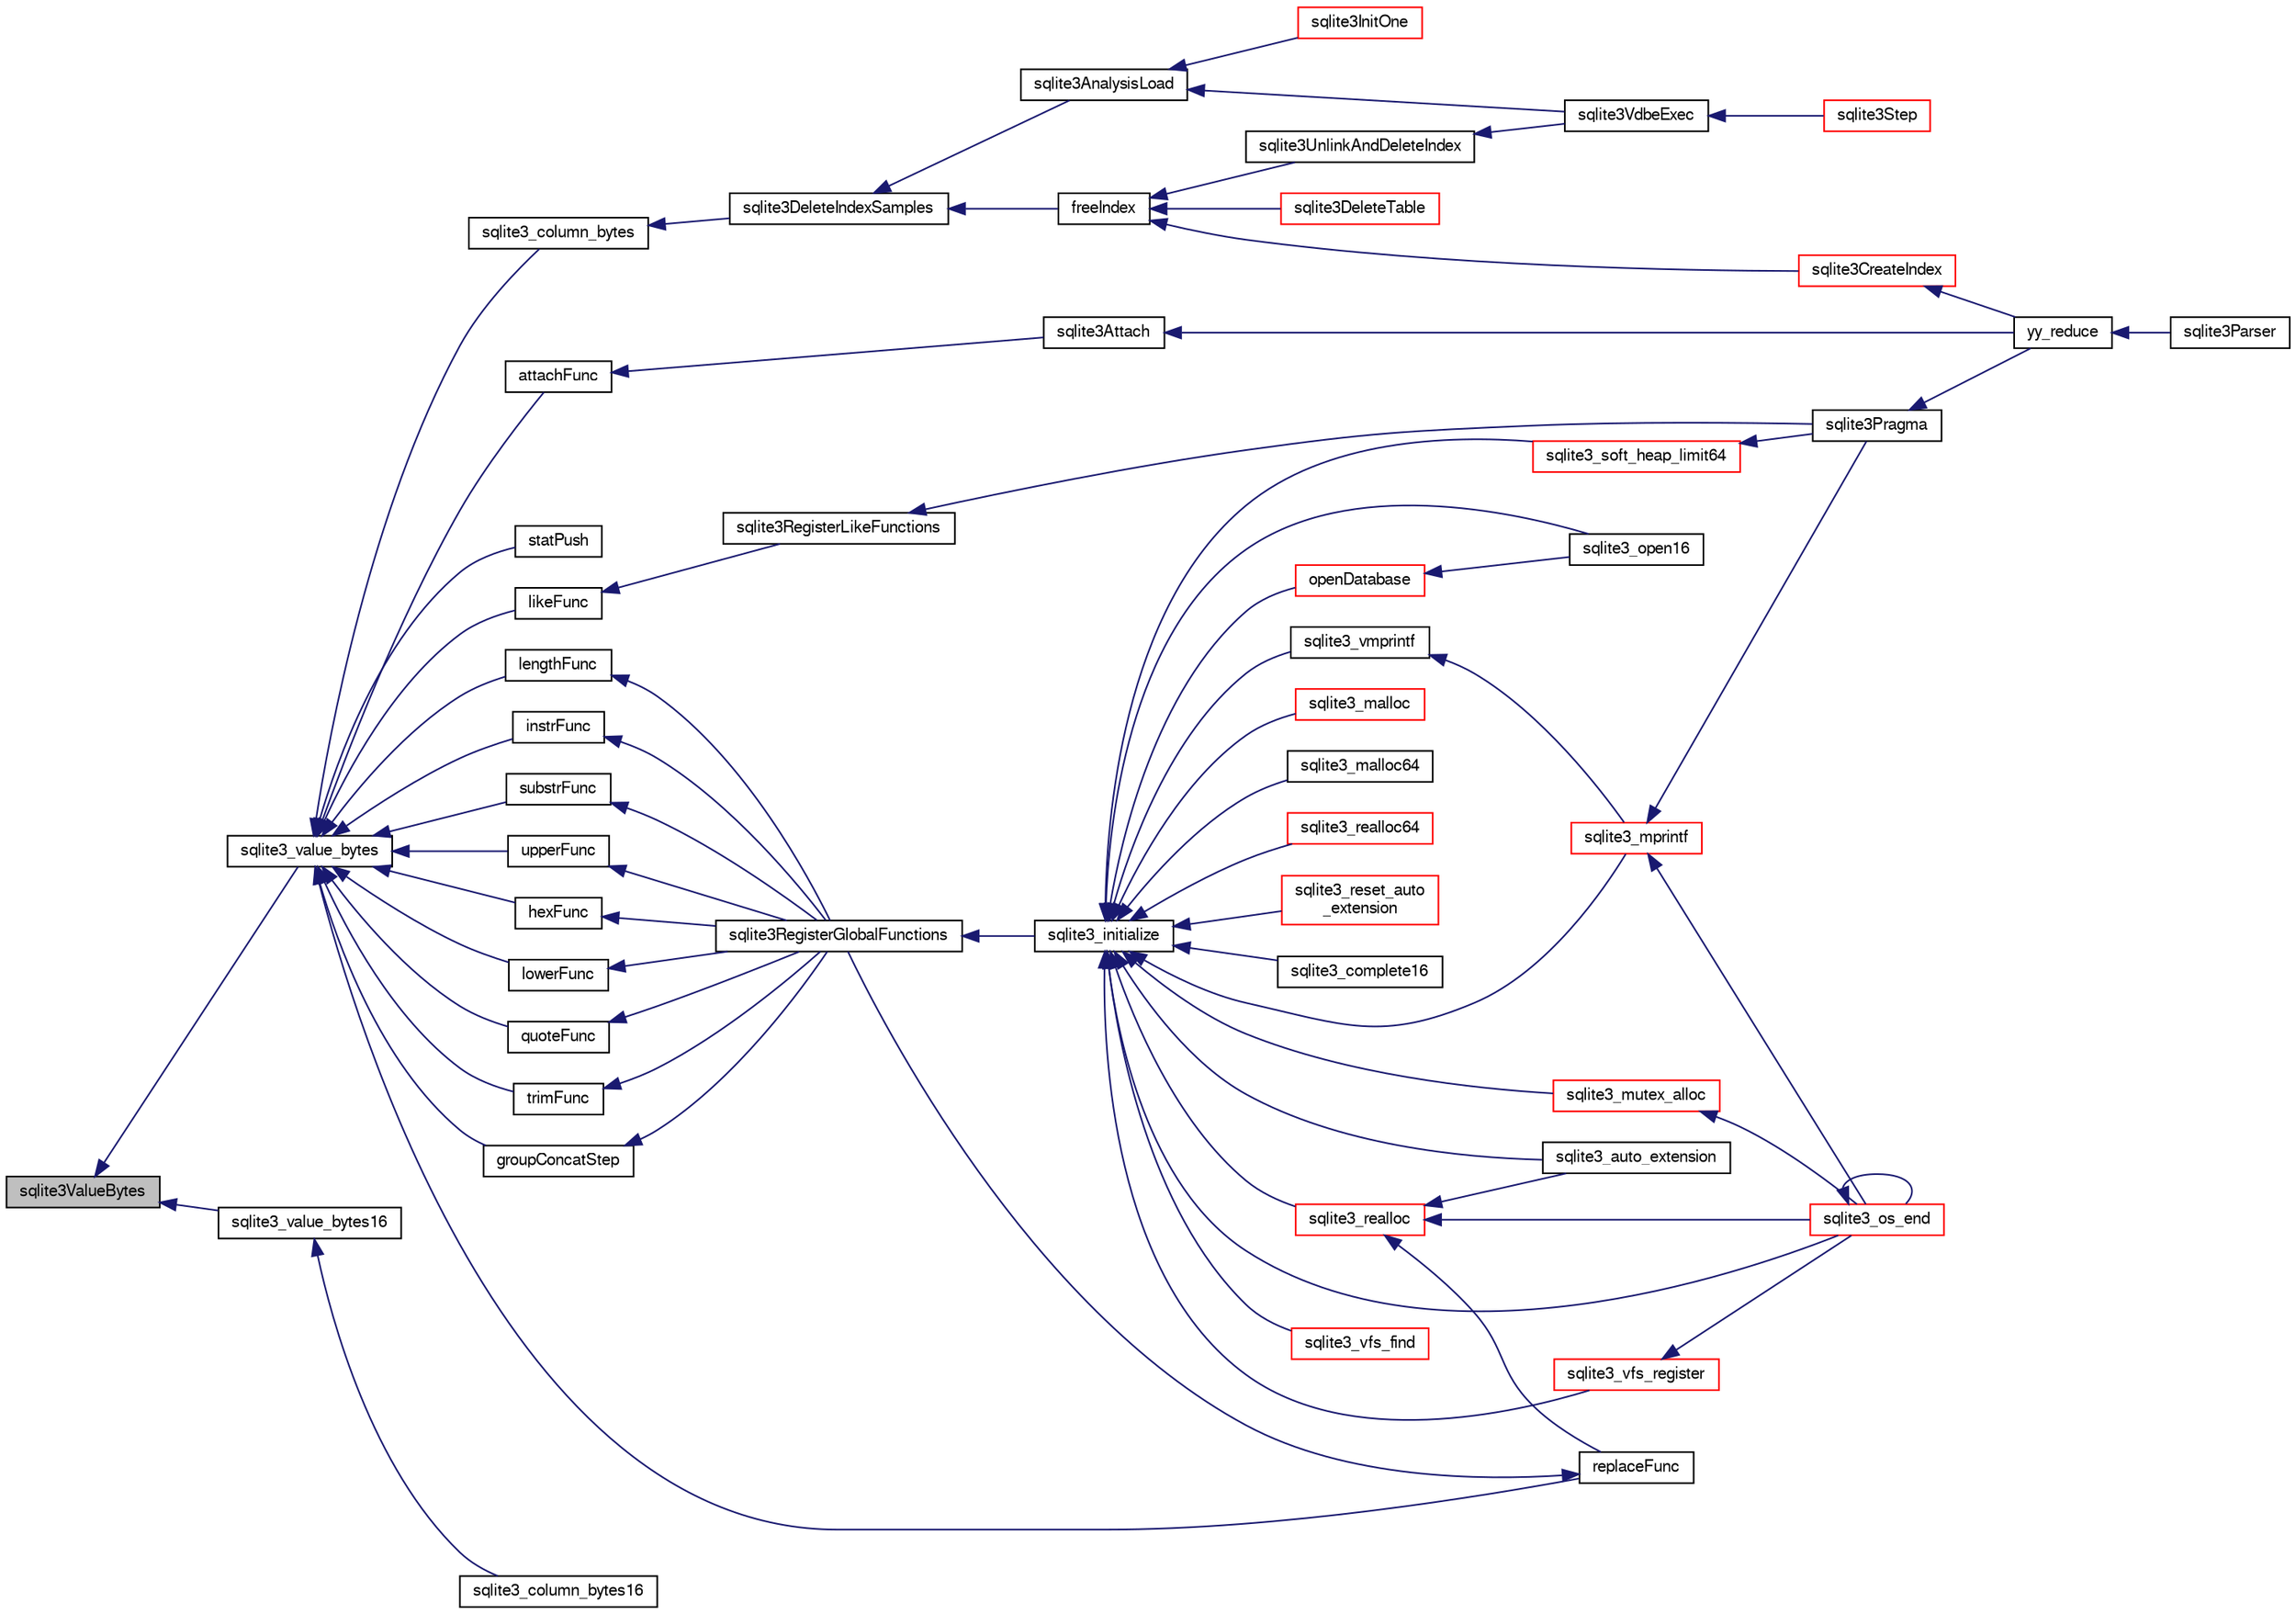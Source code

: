 digraph "sqlite3ValueBytes"
{
  edge [fontname="FreeSans",fontsize="10",labelfontname="FreeSans",labelfontsize="10"];
  node [fontname="FreeSans",fontsize="10",shape=record];
  rankdir="LR";
  Node736333 [label="sqlite3ValueBytes",height=0.2,width=0.4,color="black", fillcolor="grey75", style="filled", fontcolor="black"];
  Node736333 -> Node736334 [dir="back",color="midnightblue",fontsize="10",style="solid",fontname="FreeSans"];
  Node736334 [label="sqlite3_value_bytes",height=0.2,width=0.4,color="black", fillcolor="white", style="filled",URL="$sqlite3_8h.html#aee6da873358a81b4bbbe1284f157b146"];
  Node736334 -> Node736335 [dir="back",color="midnightblue",fontsize="10",style="solid",fontname="FreeSans"];
  Node736335 [label="sqlite3_column_bytes",height=0.2,width=0.4,color="black", fillcolor="white", style="filled",URL="$sqlite3_8h.html#a001421375b25195e3f80871dcb1be172"];
  Node736335 -> Node736336 [dir="back",color="midnightblue",fontsize="10",style="solid",fontname="FreeSans"];
  Node736336 [label="sqlite3DeleteIndexSamples",height=0.2,width=0.4,color="black", fillcolor="white", style="filled",URL="$sqlite3_8c.html#aaeda0302fbf61397ec009f65bed047ef"];
  Node736336 -> Node736337 [dir="back",color="midnightblue",fontsize="10",style="solid",fontname="FreeSans"];
  Node736337 [label="sqlite3AnalysisLoad",height=0.2,width=0.4,color="black", fillcolor="white", style="filled",URL="$sqlite3_8c.html#a48a2301c27e1d3d68708b9b8761b5a01"];
  Node736337 -> Node736338 [dir="back",color="midnightblue",fontsize="10",style="solid",fontname="FreeSans"];
  Node736338 [label="sqlite3VdbeExec",height=0.2,width=0.4,color="black", fillcolor="white", style="filled",URL="$sqlite3_8c.html#a8ce40a614bdc56719c4d642b1e4dfb21"];
  Node736338 -> Node736339 [dir="back",color="midnightblue",fontsize="10",style="solid",fontname="FreeSans"];
  Node736339 [label="sqlite3Step",height=0.2,width=0.4,color="red", fillcolor="white", style="filled",URL="$sqlite3_8c.html#a3f2872e873e2758a4beedad1d5113554"];
  Node736337 -> Node736363 [dir="back",color="midnightblue",fontsize="10",style="solid",fontname="FreeSans"];
  Node736363 [label="sqlite3InitOne",height=0.2,width=0.4,color="red", fillcolor="white", style="filled",URL="$sqlite3_8c.html#ac4318b25df65269906b0379251fe9b85"];
  Node736336 -> Node736473 [dir="back",color="midnightblue",fontsize="10",style="solid",fontname="FreeSans"];
  Node736473 [label="freeIndex",height=0.2,width=0.4,color="black", fillcolor="white", style="filled",URL="$sqlite3_8c.html#a00907c99c18d5bcb9d0b38c077146c31"];
  Node736473 -> Node736474 [dir="back",color="midnightblue",fontsize="10",style="solid",fontname="FreeSans"];
  Node736474 [label="sqlite3UnlinkAndDeleteIndex",height=0.2,width=0.4,color="black", fillcolor="white", style="filled",URL="$sqlite3_8c.html#a889f2dcb438c56db37a6d61e9f25e244"];
  Node736474 -> Node736338 [dir="back",color="midnightblue",fontsize="10",style="solid",fontname="FreeSans"];
  Node736473 -> Node736475 [dir="back",color="midnightblue",fontsize="10",style="solid",fontname="FreeSans"];
  Node736475 [label="sqlite3DeleteTable",height=0.2,width=0.4,color="red", fillcolor="white", style="filled",URL="$sqlite3_8c.html#a7fd3d507375a381a3807f92735318973"];
  Node736473 -> Node736376 [dir="back",color="midnightblue",fontsize="10",style="solid",fontname="FreeSans"];
  Node736376 [label="sqlite3CreateIndex",height=0.2,width=0.4,color="red", fillcolor="white", style="filled",URL="$sqlite3_8c.html#a8dbe5e590ab6c58a8c45f34f7c81e825"];
  Node736376 -> Node736367 [dir="back",color="midnightblue",fontsize="10",style="solid",fontname="FreeSans"];
  Node736367 [label="yy_reduce",height=0.2,width=0.4,color="black", fillcolor="white", style="filled",URL="$sqlite3_8c.html#a7c419a9b25711c666a9a2449ef377f14"];
  Node736367 -> Node736368 [dir="back",color="midnightblue",fontsize="10",style="solid",fontname="FreeSans"];
  Node736368 [label="sqlite3Parser",height=0.2,width=0.4,color="black", fillcolor="white", style="filled",URL="$sqlite3_8c.html#a0327d71a5fabe0b6a343d78a2602e72a"];
  Node736334 -> Node736597 [dir="back",color="midnightblue",fontsize="10",style="solid",fontname="FreeSans"];
  Node736597 [label="statPush",height=0.2,width=0.4,color="black", fillcolor="white", style="filled",URL="$sqlite3_8c.html#ae0137bd338f850e7fa8e62bbcedd14a9"];
  Node736334 -> Node736365 [dir="back",color="midnightblue",fontsize="10",style="solid",fontname="FreeSans"];
  Node736365 [label="attachFunc",height=0.2,width=0.4,color="black", fillcolor="white", style="filled",URL="$sqlite3_8c.html#a69cb751a7da501b9a0aa37e0d7c3eaf7"];
  Node736365 -> Node736366 [dir="back",color="midnightblue",fontsize="10",style="solid",fontname="FreeSans"];
  Node736366 [label="sqlite3Attach",height=0.2,width=0.4,color="black", fillcolor="white", style="filled",URL="$sqlite3_8c.html#ae0907fe0b43cc1b4c7e6a16213e8546f"];
  Node736366 -> Node736367 [dir="back",color="midnightblue",fontsize="10",style="solid",fontname="FreeSans"];
  Node736334 -> Node736598 [dir="back",color="midnightblue",fontsize="10",style="solid",fontname="FreeSans"];
  Node736598 [label="lengthFunc",height=0.2,width=0.4,color="black", fillcolor="white", style="filled",URL="$sqlite3_8c.html#affdabf006c37c26a1c3e325badb83546"];
  Node736598 -> Node736599 [dir="back",color="midnightblue",fontsize="10",style="solid",fontname="FreeSans"];
  Node736599 [label="sqlite3RegisterGlobalFunctions",height=0.2,width=0.4,color="black", fillcolor="white", style="filled",URL="$sqlite3_8c.html#a9f75bd111010f29e1b8d74344473c4ec"];
  Node736599 -> Node736600 [dir="back",color="midnightblue",fontsize="10",style="solid",fontname="FreeSans"];
  Node736600 [label="sqlite3_initialize",height=0.2,width=0.4,color="black", fillcolor="white", style="filled",URL="$sqlite3_8h.html#ab0c0ee2d5d4cf8b28e9572296a8861df"];
  Node736600 -> Node736601 [dir="back",color="midnightblue",fontsize="10",style="solid",fontname="FreeSans"];
  Node736601 [label="sqlite3_vfs_find",height=0.2,width=0.4,color="red", fillcolor="white", style="filled",URL="$sqlite3_8h.html#ac201a26de3dfa1d6deb8069eb8d95627"];
  Node736600 -> Node736749 [dir="back",color="midnightblue",fontsize="10",style="solid",fontname="FreeSans"];
  Node736749 [label="sqlite3_vfs_register",height=0.2,width=0.4,color="red", fillcolor="white", style="filled",URL="$sqlite3_8h.html#a7184b289ccd4c4c7200589137d88c4ae"];
  Node736749 -> Node736607 [dir="back",color="midnightblue",fontsize="10",style="solid",fontname="FreeSans"];
  Node736607 [label="sqlite3_os_end",height=0.2,width=0.4,color="red", fillcolor="white", style="filled",URL="$sqlite3_8h.html#a2288c95881ecca13d994e42b6a958906"];
  Node736607 -> Node736607 [dir="back",color="midnightblue",fontsize="10",style="solid",fontname="FreeSans"];
  Node736600 -> Node736752 [dir="back",color="midnightblue",fontsize="10",style="solid",fontname="FreeSans"];
  Node736752 [label="sqlite3_mutex_alloc",height=0.2,width=0.4,color="red", fillcolor="white", style="filled",URL="$sqlite3_8h.html#aa3f89418cd18e99596435c958b29b650"];
  Node736752 -> Node736607 [dir="back",color="midnightblue",fontsize="10",style="solid",fontname="FreeSans"];
  Node736600 -> Node736825 [dir="back",color="midnightblue",fontsize="10",style="solid",fontname="FreeSans"];
  Node736825 [label="sqlite3_soft_heap_limit64",height=0.2,width=0.4,color="red", fillcolor="white", style="filled",URL="$sqlite3_8h.html#ab37b3a4d1652e3acb2c43d1252e6b852"];
  Node736825 -> Node736415 [dir="back",color="midnightblue",fontsize="10",style="solid",fontname="FreeSans"];
  Node736415 [label="sqlite3Pragma",height=0.2,width=0.4,color="black", fillcolor="white", style="filled",URL="$sqlite3_8c.html#a111391370f58f8e6a6eca51fd34d62ed"];
  Node736415 -> Node736367 [dir="back",color="midnightblue",fontsize="10",style="solid",fontname="FreeSans"];
  Node736600 -> Node736827 [dir="back",color="midnightblue",fontsize="10",style="solid",fontname="FreeSans"];
  Node736827 [label="sqlite3_malloc",height=0.2,width=0.4,color="red", fillcolor="white", style="filled",URL="$sqlite3_8h.html#a510e31845345737f17d86ce0b2328356"];
  Node736600 -> Node737088 [dir="back",color="midnightblue",fontsize="10",style="solid",fontname="FreeSans"];
  Node737088 [label="sqlite3_malloc64",height=0.2,width=0.4,color="black", fillcolor="white", style="filled",URL="$sqlite3_8h.html#a12b7ee85e539ea28c130c5c75b96a82a"];
  Node736600 -> Node737089 [dir="back",color="midnightblue",fontsize="10",style="solid",fontname="FreeSans"];
  Node737089 [label="sqlite3_realloc",height=0.2,width=0.4,color="red", fillcolor="white", style="filled",URL="$sqlite3_8h.html#a627f0eeface58024ef47403d8cc76b35"];
  Node737089 -> Node736607 [dir="back",color="midnightblue",fontsize="10",style="solid",fontname="FreeSans"];
  Node737089 -> Node737063 [dir="back",color="midnightblue",fontsize="10",style="solid",fontname="FreeSans"];
  Node737063 [label="replaceFunc",height=0.2,width=0.4,color="black", fillcolor="white", style="filled",URL="$sqlite3_8c.html#a752b98a7c55d204c397a4902b49b1ce4"];
  Node737063 -> Node736599 [dir="back",color="midnightblue",fontsize="10",style="solid",fontname="FreeSans"];
  Node737089 -> Node737105 [dir="back",color="midnightblue",fontsize="10",style="solid",fontname="FreeSans"];
  Node737105 [label="sqlite3_auto_extension",height=0.2,width=0.4,color="black", fillcolor="white", style="filled",URL="$sqlite3_8h.html#a85a95b45e94f6bcd52aa39b6acdb36d7"];
  Node736600 -> Node737107 [dir="back",color="midnightblue",fontsize="10",style="solid",fontname="FreeSans"];
  Node737107 [label="sqlite3_realloc64",height=0.2,width=0.4,color="red", fillcolor="white", style="filled",URL="$sqlite3_8h.html#afe88c85e9f864a3fd92941cad197245d"];
  Node736600 -> Node736902 [dir="back",color="midnightblue",fontsize="10",style="solid",fontname="FreeSans"];
  Node736902 [label="sqlite3_vmprintf",height=0.2,width=0.4,color="black", fillcolor="white", style="filled",URL="$sqlite3_8h.html#ac240de67ddf003828f16a6d9dd3fa3ca"];
  Node736902 -> Node736903 [dir="back",color="midnightblue",fontsize="10",style="solid",fontname="FreeSans"];
  Node736903 [label="sqlite3_mprintf",height=0.2,width=0.4,color="red", fillcolor="white", style="filled",URL="$sqlite3_8h.html#a9533933e57f7ccbb48c32041ce3a8862"];
  Node736903 -> Node736607 [dir="back",color="midnightblue",fontsize="10",style="solid",fontname="FreeSans"];
  Node736903 -> Node736415 [dir="back",color="midnightblue",fontsize="10",style="solid",fontname="FreeSans"];
  Node736600 -> Node736903 [dir="back",color="midnightblue",fontsize="10",style="solid",fontname="FreeSans"];
  Node736600 -> Node736607 [dir="back",color="midnightblue",fontsize="10",style="solid",fontname="FreeSans"];
  Node736600 -> Node737105 [dir="back",color="midnightblue",fontsize="10",style="solid",fontname="FreeSans"];
  Node736600 -> Node737207 [dir="back",color="midnightblue",fontsize="10",style="solid",fontname="FreeSans"];
  Node737207 [label="sqlite3_reset_auto\l_extension",height=0.2,width=0.4,color="red", fillcolor="white", style="filled",URL="$sqlite3_8h.html#ac33f4064ae6690cada7bdc89e8153ffc"];
  Node736600 -> Node737072 [dir="back",color="midnightblue",fontsize="10",style="solid",fontname="FreeSans"];
  Node737072 [label="sqlite3_complete16",height=0.2,width=0.4,color="black", fillcolor="white", style="filled",URL="$sqlite3_8h.html#a3260341c2ef82787acca48414a1d03a1"];
  Node736600 -> Node736571 [dir="back",color="midnightblue",fontsize="10",style="solid",fontname="FreeSans"];
  Node736571 [label="openDatabase",height=0.2,width=0.4,color="red", fillcolor="white", style="filled",URL="$sqlite3_8c.html#a6a9c3bc3a64234e863413f41db473758"];
  Node736571 -> Node736574 [dir="back",color="midnightblue",fontsize="10",style="solid",fontname="FreeSans"];
  Node736574 [label="sqlite3_open16",height=0.2,width=0.4,color="black", fillcolor="white", style="filled",URL="$sqlite3_8h.html#adbc401bb96713f32e553db32f6f3ca33"];
  Node736600 -> Node736574 [dir="back",color="midnightblue",fontsize="10",style="solid",fontname="FreeSans"];
  Node736334 -> Node737050 [dir="back",color="midnightblue",fontsize="10",style="solid",fontname="FreeSans"];
  Node737050 [label="instrFunc",height=0.2,width=0.4,color="black", fillcolor="white", style="filled",URL="$sqlite3_8c.html#a8f86ca540b92ac28aaefaa126170cf8c"];
  Node737050 -> Node736599 [dir="back",color="midnightblue",fontsize="10",style="solid",fontname="FreeSans"];
  Node736334 -> Node737051 [dir="back",color="midnightblue",fontsize="10",style="solid",fontname="FreeSans"];
  Node737051 [label="substrFunc",height=0.2,width=0.4,color="black", fillcolor="white", style="filled",URL="$sqlite3_8c.html#a8a8739d9af5589338113371e440b2734"];
  Node737051 -> Node736599 [dir="back",color="midnightblue",fontsize="10",style="solid",fontname="FreeSans"];
  Node736334 -> Node737058 [dir="back",color="midnightblue",fontsize="10",style="solid",fontname="FreeSans"];
  Node737058 [label="upperFunc",height=0.2,width=0.4,color="black", fillcolor="white", style="filled",URL="$sqlite3_8c.html#a8f26e491f9fd893cdb476c577f39f260"];
  Node737058 -> Node736599 [dir="back",color="midnightblue",fontsize="10",style="solid",fontname="FreeSans"];
  Node736334 -> Node737059 [dir="back",color="midnightblue",fontsize="10",style="solid",fontname="FreeSans"];
  Node737059 [label="lowerFunc",height=0.2,width=0.4,color="black", fillcolor="white", style="filled",URL="$sqlite3_8c.html#a37a07e2d7c0cb4c521e9c334596c89a7"];
  Node737059 -> Node736599 [dir="back",color="midnightblue",fontsize="10",style="solid",fontname="FreeSans"];
  Node736334 -> Node737060 [dir="back",color="midnightblue",fontsize="10",style="solid",fontname="FreeSans"];
  Node737060 [label="likeFunc",height=0.2,width=0.4,color="black", fillcolor="white", style="filled",URL="$sqlite3_8c.html#a066cc91be49c444497acfa7f2e7dfbd3"];
  Node737060 -> Node736857 [dir="back",color="midnightblue",fontsize="10",style="solid",fontname="FreeSans"];
  Node736857 [label="sqlite3RegisterLikeFunctions",height=0.2,width=0.4,color="black", fillcolor="white", style="filled",URL="$sqlite3_8c.html#a8d807e0e5709528765edfc75696dbdb5"];
  Node736857 -> Node736415 [dir="back",color="midnightblue",fontsize="10",style="solid",fontname="FreeSans"];
  Node736334 -> Node737052 [dir="back",color="midnightblue",fontsize="10",style="solid",fontname="FreeSans"];
  Node737052 [label="quoteFunc",height=0.2,width=0.4,color="black", fillcolor="white", style="filled",URL="$sqlite3_8c.html#a8e64c0ef376144dfad6a4a3d499056b8"];
  Node737052 -> Node736599 [dir="back",color="midnightblue",fontsize="10",style="solid",fontname="FreeSans"];
  Node736334 -> Node737053 [dir="back",color="midnightblue",fontsize="10",style="solid",fontname="FreeSans"];
  Node737053 [label="hexFunc",height=0.2,width=0.4,color="black", fillcolor="white", style="filled",URL="$sqlite3_8c.html#a2e2cd151b75b794723d7c4f30fe57c8b"];
  Node737053 -> Node736599 [dir="back",color="midnightblue",fontsize="10",style="solid",fontname="FreeSans"];
  Node736334 -> Node737063 [dir="back",color="midnightblue",fontsize="10",style="solid",fontname="FreeSans"];
  Node736334 -> Node737064 [dir="back",color="midnightblue",fontsize="10",style="solid",fontname="FreeSans"];
  Node737064 [label="trimFunc",height=0.2,width=0.4,color="black", fillcolor="white", style="filled",URL="$sqlite3_8c.html#afad56dbe7f08139a630156e644b14704"];
  Node737064 -> Node736599 [dir="back",color="midnightblue",fontsize="10",style="solid",fontname="FreeSans"];
  Node736334 -> Node737065 [dir="back",color="midnightblue",fontsize="10",style="solid",fontname="FreeSans"];
  Node737065 [label="groupConcatStep",height=0.2,width=0.4,color="black", fillcolor="white", style="filled",URL="$sqlite3_8c.html#a5267fc47d0a0d9a8f128c59d100e645d"];
  Node737065 -> Node736599 [dir="back",color="midnightblue",fontsize="10",style="solid",fontname="FreeSans"];
  Node736333 -> Node737208 [dir="back",color="midnightblue",fontsize="10",style="solid",fontname="FreeSans"];
  Node737208 [label="sqlite3_value_bytes16",height=0.2,width=0.4,color="black", fillcolor="white", style="filled",URL="$sqlite3_8h.html#a71c25f7d8ae1cedf94aa4b09d9ff6de2"];
  Node737208 -> Node737209 [dir="back",color="midnightblue",fontsize="10",style="solid",fontname="FreeSans"];
  Node737209 [label="sqlite3_column_bytes16",height=0.2,width=0.4,color="black", fillcolor="white", style="filled",URL="$sqlite3_8h.html#ac861525fa4d70b48a46eabaa75130439"];
}
